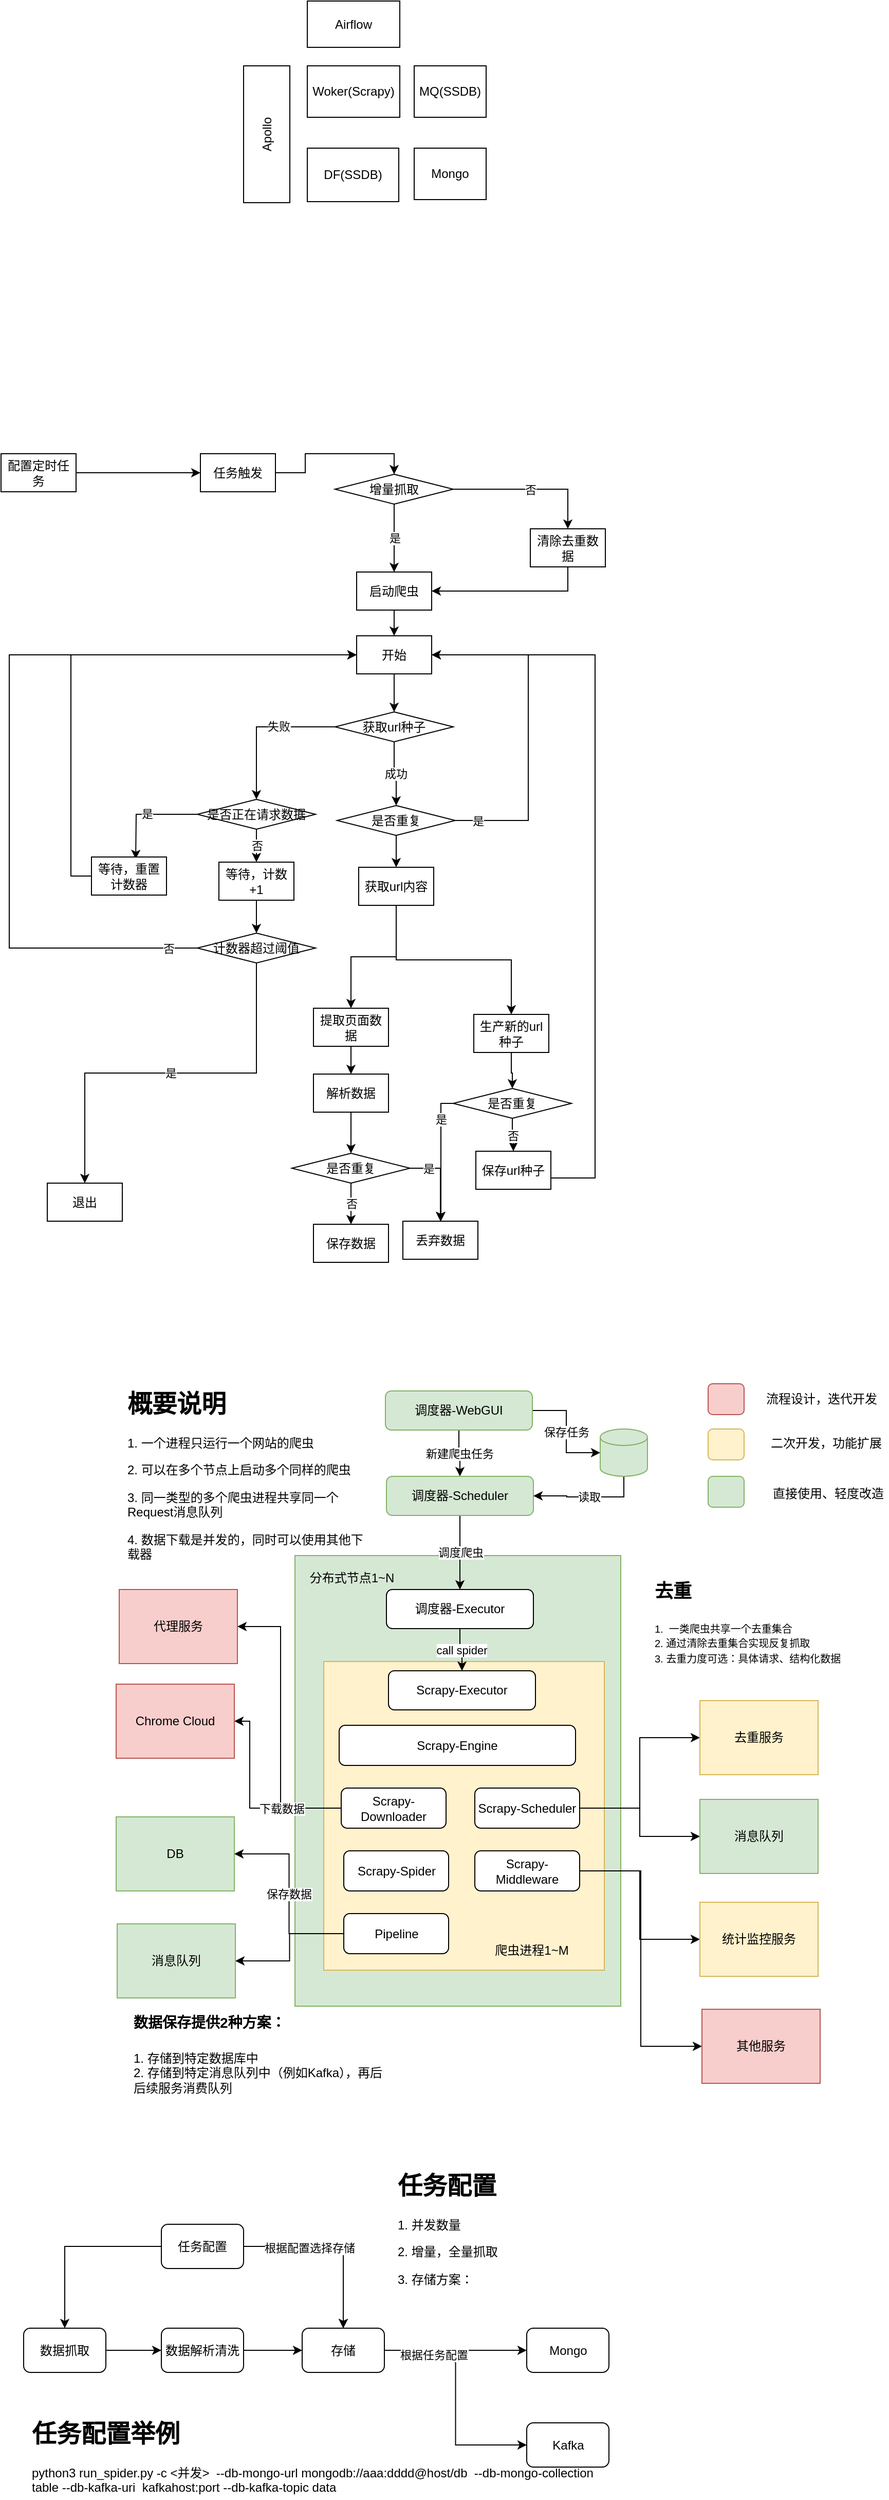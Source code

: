 <mxfile version="13.8.6" type="github">
  <diagram id="HMNT3NJ7cGjLUX8JYcZ2" name="Page-1">
    <mxGraphModel dx="1760" dy="746" grid="0" gridSize="10" guides="1" tooltips="1" connect="1" arrows="1" fold="1" page="0" pageScale="1" pageWidth="827" pageHeight="1169" math="0" shadow="0">
      <root>
        <mxCell id="0" />
        <mxCell id="1" parent="0" />
        <mxCell id="f9UOwdN35FcGCHuNBS2K-84" value="" style="rounded=0;whiteSpace=wrap;html=1;fillColor=#d5e8d4;strokeColor=#82b366;" vertex="1" parent="1">
          <mxGeometry x="228" y="1808" width="317" height="438" as="geometry" />
        </mxCell>
        <mxCell id="f9UOwdN35FcGCHuNBS2K-91" value="" style="rounded=0;whiteSpace=wrap;html=1;fillColor=#fff2cc;strokeColor=#d6b656;" vertex="1" parent="1">
          <mxGeometry x="256" y="1911" width="273" height="300" as="geometry" />
        </mxCell>
        <mxCell id="C2VmExG585s7NIGnA1N3-1" value="Airflow" style="rounded=0;whiteSpace=wrap;html=1;" parent="1" vertex="1">
          <mxGeometry x="240" y="297" width="90" height="45" as="geometry" />
        </mxCell>
        <mxCell id="C2VmExG585s7NIGnA1N3-2" value="Woker(Scrapy)" style="rounded=0;whiteSpace=wrap;html=1;" parent="1" vertex="1">
          <mxGeometry x="240" y="360" width="90" height="50" as="geometry" />
        </mxCell>
        <mxCell id="C2VmExG585s7NIGnA1N3-3" value="Apollo" style="rounded=0;whiteSpace=wrap;html=1;horizontal=0;textDirection=rtl;labelPosition=center;verticalLabelPosition=middle;align=center;verticalAlign=middle;labelBackgroundColor=none;" parent="1" vertex="1">
          <mxGeometry x="178" y="360" width="45" height="133" as="geometry" />
        </mxCell>
        <mxCell id="C2VmExG585s7NIGnA1N3-4" value="DF(SSDB)" style="rounded=0;whiteSpace=wrap;html=1;" parent="1" vertex="1">
          <mxGeometry x="240" y="440" width="89" height="52" as="geometry" />
        </mxCell>
        <mxCell id="C2VmExG585s7NIGnA1N3-5" value="Mongo" style="rounded=0;whiteSpace=wrap;html=1;" parent="1" vertex="1">
          <mxGeometry x="344" y="440" width="70" height="50" as="geometry" />
        </mxCell>
        <mxCell id="C2VmExG585s7NIGnA1N3-6" value="MQ(SSDB)" style="rounded=0;whiteSpace=wrap;html=1;" parent="1" vertex="1">
          <mxGeometry x="344" y="360" width="70" height="50" as="geometry" />
        </mxCell>
        <mxCell id="f9UOwdN35FcGCHuNBS2K-69" style="edgeStyle=orthogonalEdgeStyle;rounded=0;orthogonalLoop=1;jettySize=auto;html=1;exitX=1;exitY=0.5;exitDx=0;exitDy=0;" edge="1" parent="1" source="f9UOwdN35FcGCHuNBS2K-1" target="f9UOwdN35FcGCHuNBS2K-2">
          <mxGeometry relative="1" as="geometry" />
        </mxCell>
        <mxCell id="f9UOwdN35FcGCHuNBS2K-1" value="配置定时任务" style="rounded=0;whiteSpace=wrap;html=1;" vertex="1" parent="1">
          <mxGeometry x="-58" y="737" width="73" height="37" as="geometry" />
        </mxCell>
        <mxCell id="f9UOwdN35FcGCHuNBS2K-71" style="edgeStyle=orthogonalEdgeStyle;rounded=0;orthogonalLoop=1;jettySize=auto;html=1;exitX=1;exitY=0.5;exitDx=0;exitDy=0;entryX=0.5;entryY=0;entryDx=0;entryDy=0;" edge="1" parent="1" source="f9UOwdN35FcGCHuNBS2K-2" target="f9UOwdN35FcGCHuNBS2K-5">
          <mxGeometry relative="1" as="geometry" />
        </mxCell>
        <mxCell id="f9UOwdN35FcGCHuNBS2K-2" value="任务触发" style="rounded=0;whiteSpace=wrap;html=1;" vertex="1" parent="1">
          <mxGeometry x="136" y="737" width="73" height="37" as="geometry" />
        </mxCell>
        <mxCell id="f9UOwdN35FcGCHuNBS2K-6" value="是" style="edgeStyle=orthogonalEdgeStyle;rounded=0;orthogonalLoop=1;jettySize=auto;html=1;exitX=0.5;exitY=1;exitDx=0;exitDy=0;entryX=0.5;entryY=0;entryDx=0;entryDy=0;" edge="1" parent="1" source="f9UOwdN35FcGCHuNBS2K-5" target="f9UOwdN35FcGCHuNBS2K-7">
          <mxGeometry relative="1" as="geometry">
            <mxPoint x="170" y="830" as="targetPoint" />
          </mxGeometry>
        </mxCell>
        <mxCell id="f9UOwdN35FcGCHuNBS2K-9" value="否" style="edgeStyle=orthogonalEdgeStyle;rounded=0;orthogonalLoop=1;jettySize=auto;html=1;exitX=1;exitY=0.5;exitDx=0;exitDy=0;entryX=0.5;entryY=0;entryDx=0;entryDy=0;" edge="1" parent="1" source="f9UOwdN35FcGCHuNBS2K-5" target="f9UOwdN35FcGCHuNBS2K-8">
          <mxGeometry relative="1" as="geometry" />
        </mxCell>
        <mxCell id="f9UOwdN35FcGCHuNBS2K-5" value="增量抓取" style="rhombus;whiteSpace=wrap;html=1;" vertex="1" parent="1">
          <mxGeometry x="267" y="757" width="115" height="29" as="geometry" />
        </mxCell>
        <mxCell id="f9UOwdN35FcGCHuNBS2K-43" style="edgeStyle=orthogonalEdgeStyle;rounded=0;orthogonalLoop=1;jettySize=auto;html=1;exitX=0.5;exitY=1;exitDx=0;exitDy=0;" edge="1" parent="1" source="f9UOwdN35FcGCHuNBS2K-7" target="f9UOwdN35FcGCHuNBS2K-41">
          <mxGeometry relative="1" as="geometry" />
        </mxCell>
        <mxCell id="f9UOwdN35FcGCHuNBS2K-7" value="启动爬虫" style="rounded=0;whiteSpace=wrap;html=1;" vertex="1" parent="1">
          <mxGeometry x="288" y="852" width="73" height="37" as="geometry" />
        </mxCell>
        <mxCell id="f9UOwdN35FcGCHuNBS2K-13" style="edgeStyle=orthogonalEdgeStyle;rounded=0;orthogonalLoop=1;jettySize=auto;html=1;exitX=0.5;exitY=1;exitDx=0;exitDy=0;entryX=1;entryY=0.5;entryDx=0;entryDy=0;" edge="1" parent="1" source="f9UOwdN35FcGCHuNBS2K-8" target="f9UOwdN35FcGCHuNBS2K-7">
          <mxGeometry relative="1" as="geometry" />
        </mxCell>
        <mxCell id="f9UOwdN35FcGCHuNBS2K-8" value="清除去重数据" style="rounded=0;whiteSpace=wrap;html=1;" vertex="1" parent="1">
          <mxGeometry x="457" y="810" width="73" height="37" as="geometry" />
        </mxCell>
        <mxCell id="f9UOwdN35FcGCHuNBS2K-17" value="成功" style="edgeStyle=orthogonalEdgeStyle;rounded=0;orthogonalLoop=1;jettySize=auto;html=1;exitX=0.5;exitY=1;exitDx=0;exitDy=0;" edge="1" parent="1" source="f9UOwdN35FcGCHuNBS2K-15" target="f9UOwdN35FcGCHuNBS2K-27">
          <mxGeometry relative="1" as="geometry">
            <mxPoint x="325" y="1069" as="targetPoint" />
          </mxGeometry>
        </mxCell>
        <mxCell id="f9UOwdN35FcGCHuNBS2K-19" style="edgeStyle=orthogonalEdgeStyle;rounded=0;orthogonalLoop=1;jettySize=auto;html=1;exitX=0;exitY=0.5;exitDx=0;exitDy=0;entryX=0.5;entryY=0;entryDx=0;entryDy=0;" edge="1" parent="1" source="f9UOwdN35FcGCHuNBS2K-15" target="f9UOwdN35FcGCHuNBS2K-31">
          <mxGeometry relative="1" as="geometry">
            <mxPoint x="189" y="1054" as="targetPoint" />
          </mxGeometry>
        </mxCell>
        <mxCell id="f9UOwdN35FcGCHuNBS2K-20" value="失败" style="edgeLabel;html=1;align=center;verticalAlign=middle;resizable=0;points=[];" vertex="1" connectable="0" parent="f9UOwdN35FcGCHuNBS2K-19">
          <mxGeometry x="-0.254" y="-1" relative="1" as="geometry">
            <mxPoint as="offset" />
          </mxGeometry>
        </mxCell>
        <mxCell id="f9UOwdN35FcGCHuNBS2K-15" value="获取url种子" style="rhombus;whiteSpace=wrap;html=1;" vertex="1" parent="1">
          <mxGeometry x="267" y="988" width="115" height="29" as="geometry" />
        </mxCell>
        <mxCell id="f9UOwdN35FcGCHuNBS2K-25" style="edgeStyle=orthogonalEdgeStyle;rounded=0;orthogonalLoop=1;jettySize=auto;html=1;exitX=0.5;exitY=1;exitDx=0;exitDy=0;" edge="1" parent="1" source="f9UOwdN35FcGCHuNBS2K-21" target="f9UOwdN35FcGCHuNBS2K-22">
          <mxGeometry relative="1" as="geometry" />
        </mxCell>
        <mxCell id="f9UOwdN35FcGCHuNBS2K-54" style="edgeStyle=orthogonalEdgeStyle;rounded=0;orthogonalLoop=1;jettySize=auto;html=1;exitX=0.5;exitY=1;exitDx=0;exitDy=0;" edge="1" parent="1" source="f9UOwdN35FcGCHuNBS2K-21" target="f9UOwdN35FcGCHuNBS2K-24">
          <mxGeometry relative="1" as="geometry" />
        </mxCell>
        <mxCell id="f9UOwdN35FcGCHuNBS2K-21" value="获取url内容" style="rounded=0;whiteSpace=wrap;html=1;" vertex="1" parent="1">
          <mxGeometry x="290" y="1139" width="73" height="37" as="geometry" />
        </mxCell>
        <mxCell id="f9UOwdN35FcGCHuNBS2K-63" style="edgeStyle=orthogonalEdgeStyle;rounded=0;orthogonalLoop=1;jettySize=auto;html=1;exitX=0.5;exitY=1;exitDx=0;exitDy=0;" edge="1" parent="1" source="f9UOwdN35FcGCHuNBS2K-22" target="f9UOwdN35FcGCHuNBS2K-60">
          <mxGeometry relative="1" as="geometry" />
        </mxCell>
        <mxCell id="f9UOwdN35FcGCHuNBS2K-22" value="提取页面数据" style="rounded=0;whiteSpace=wrap;html=1;" vertex="1" parent="1">
          <mxGeometry x="246" y="1276" width="73" height="37" as="geometry" />
        </mxCell>
        <mxCell id="f9UOwdN35FcGCHuNBS2K-75" style="edgeStyle=orthogonalEdgeStyle;rounded=0;orthogonalLoop=1;jettySize=auto;html=1;exitX=0.5;exitY=1;exitDx=0;exitDy=0;" edge="1" parent="1" source="f9UOwdN35FcGCHuNBS2K-24" target="f9UOwdN35FcGCHuNBS2K-56">
          <mxGeometry relative="1" as="geometry" />
        </mxCell>
        <mxCell id="f9UOwdN35FcGCHuNBS2K-24" value="生产新的url种子" style="rounded=0;whiteSpace=wrap;html=1;" vertex="1" parent="1">
          <mxGeometry x="402" y="1282" width="73" height="37" as="geometry" />
        </mxCell>
        <mxCell id="f9UOwdN35FcGCHuNBS2K-59" style="edgeStyle=orthogonalEdgeStyle;rounded=0;orthogonalLoop=1;jettySize=auto;html=1;exitX=1;exitY=0.5;exitDx=0;exitDy=0;entryX=1;entryY=0.5;entryDx=0;entryDy=0;" edge="1" parent="1" source="f9UOwdN35FcGCHuNBS2K-26" target="f9UOwdN35FcGCHuNBS2K-41">
          <mxGeometry relative="1" as="geometry">
            <Array as="points">
              <mxPoint x="477" y="1441" />
              <mxPoint x="520" y="1441" />
              <mxPoint x="520" y="933" />
            </Array>
          </mxGeometry>
        </mxCell>
        <mxCell id="f9UOwdN35FcGCHuNBS2K-26" value="保存url种子" style="rounded=0;whiteSpace=wrap;html=1;" vertex="1" parent="1">
          <mxGeometry x="404" y="1415" width="73" height="37" as="geometry" />
        </mxCell>
        <mxCell id="f9UOwdN35FcGCHuNBS2K-29" value="是" style="edgeStyle=orthogonalEdgeStyle;rounded=0;orthogonalLoop=1;jettySize=auto;html=1;exitX=1;exitY=0.5;exitDx=0;exitDy=0;entryX=1;entryY=0.5;entryDx=0;entryDy=0;" edge="1" parent="1" source="f9UOwdN35FcGCHuNBS2K-27" target="f9UOwdN35FcGCHuNBS2K-41">
          <mxGeometry x="-0.865" relative="1" as="geometry">
            <Array as="points">
              <mxPoint x="455" y="1094" />
              <mxPoint x="455" y="933" />
            </Array>
            <mxPoint as="offset" />
          </mxGeometry>
        </mxCell>
        <mxCell id="f9UOwdN35FcGCHuNBS2K-53" style="edgeStyle=orthogonalEdgeStyle;rounded=0;orthogonalLoop=1;jettySize=auto;html=1;exitX=0.5;exitY=1;exitDx=0;exitDy=0;" edge="1" parent="1" source="f9UOwdN35FcGCHuNBS2K-27" target="f9UOwdN35FcGCHuNBS2K-21">
          <mxGeometry relative="1" as="geometry" />
        </mxCell>
        <mxCell id="f9UOwdN35FcGCHuNBS2K-27" value="是否重复" style="rhombus;whiteSpace=wrap;html=1;" vertex="1" parent="1">
          <mxGeometry x="269" y="1079" width="115" height="29" as="geometry" />
        </mxCell>
        <mxCell id="f9UOwdN35FcGCHuNBS2K-33" style="edgeStyle=orthogonalEdgeStyle;rounded=0;orthogonalLoop=1;jettySize=auto;html=1;entryX=0.521;entryY=0.054;entryDx=0;entryDy=0;entryPerimeter=0;" edge="1" parent="1" source="f9UOwdN35FcGCHuNBS2K-31">
          <mxGeometry relative="1" as="geometry">
            <mxPoint x="73.033" y="1130.998" as="targetPoint" />
          </mxGeometry>
        </mxCell>
        <mxCell id="f9UOwdN35FcGCHuNBS2K-35" value="是" style="edgeLabel;html=1;align=center;verticalAlign=middle;resizable=0;points=[];" vertex="1" connectable="0" parent="f9UOwdN35FcGCHuNBS2K-33">
          <mxGeometry x="-0.053" y="-1" relative="1" as="geometry">
            <mxPoint as="offset" />
          </mxGeometry>
        </mxCell>
        <mxCell id="f9UOwdN35FcGCHuNBS2K-37" value="否" style="edgeStyle=orthogonalEdgeStyle;rounded=0;orthogonalLoop=1;jettySize=auto;html=1;exitX=0.5;exitY=1;exitDx=0;exitDy=0;" edge="1" parent="1" source="f9UOwdN35FcGCHuNBS2K-31" target="f9UOwdN35FcGCHuNBS2K-36">
          <mxGeometry relative="1" as="geometry" />
        </mxCell>
        <mxCell id="f9UOwdN35FcGCHuNBS2K-31" value="是否正在请求数据" style="rhombus;whiteSpace=wrap;html=1;" vertex="1" parent="1">
          <mxGeometry x="133" y="1073" width="115" height="29" as="geometry" />
        </mxCell>
        <mxCell id="f9UOwdN35FcGCHuNBS2K-44" style="edgeStyle=orthogonalEdgeStyle;rounded=0;orthogonalLoop=1;jettySize=auto;html=1;exitX=0;exitY=0.5;exitDx=0;exitDy=0;entryX=0;entryY=0.5;entryDx=0;entryDy=0;" edge="1" parent="1" source="f9UOwdN35FcGCHuNBS2K-34" target="f9UOwdN35FcGCHuNBS2K-41">
          <mxGeometry relative="1" as="geometry" />
        </mxCell>
        <mxCell id="f9UOwdN35FcGCHuNBS2K-34" value="等待，重置计数器" style="rounded=0;whiteSpace=wrap;html=1;" vertex="1" parent="1">
          <mxGeometry x="30" y="1129" width="73" height="37" as="geometry" />
        </mxCell>
        <mxCell id="f9UOwdN35FcGCHuNBS2K-40" style="edgeStyle=orthogonalEdgeStyle;rounded=0;orthogonalLoop=1;jettySize=auto;html=1;exitX=0.5;exitY=1;exitDx=0;exitDy=0;" edge="1" parent="1" source="f9UOwdN35FcGCHuNBS2K-36" target="f9UOwdN35FcGCHuNBS2K-39">
          <mxGeometry relative="1" as="geometry" />
        </mxCell>
        <mxCell id="f9UOwdN35FcGCHuNBS2K-36" value="等待，计数+1" style="rounded=0;whiteSpace=wrap;html=1;" vertex="1" parent="1">
          <mxGeometry x="154" y="1134" width="73" height="37" as="geometry" />
        </mxCell>
        <mxCell id="f9UOwdN35FcGCHuNBS2K-45" value="是" style="edgeStyle=orthogonalEdgeStyle;rounded=0;orthogonalLoop=1;jettySize=auto;html=1;exitX=0.5;exitY=1;exitDx=0;exitDy=0;entryX=0.5;entryY=0;entryDx=0;entryDy=0;" edge="1" parent="1" source="f9UOwdN35FcGCHuNBS2K-39" target="f9UOwdN35FcGCHuNBS2K-46">
          <mxGeometry relative="1" as="geometry">
            <mxPoint x="191" y="1279" as="targetPoint" />
          </mxGeometry>
        </mxCell>
        <mxCell id="f9UOwdN35FcGCHuNBS2K-47" value="否" style="edgeStyle=orthogonalEdgeStyle;rounded=0;orthogonalLoop=1;jettySize=auto;html=1;exitX=0;exitY=0.5;exitDx=0;exitDy=0;entryX=0;entryY=0.5;entryDx=0;entryDy=0;" edge="1" parent="1" source="f9UOwdN35FcGCHuNBS2K-39" target="f9UOwdN35FcGCHuNBS2K-41">
          <mxGeometry x="-0.93" relative="1" as="geometry">
            <Array as="points">
              <mxPoint x="-50" y="1218" />
              <mxPoint x="-50" y="933" />
            </Array>
            <mxPoint as="offset" />
          </mxGeometry>
        </mxCell>
        <mxCell id="f9UOwdN35FcGCHuNBS2K-39" value="计数器超过阈值" style="rhombus;whiteSpace=wrap;html=1;" vertex="1" parent="1">
          <mxGeometry x="133" y="1203" width="115" height="29" as="geometry" />
        </mxCell>
        <mxCell id="f9UOwdN35FcGCHuNBS2K-42" style="edgeStyle=orthogonalEdgeStyle;rounded=0;orthogonalLoop=1;jettySize=auto;html=1;exitX=0.5;exitY=1;exitDx=0;exitDy=0;" edge="1" parent="1" source="f9UOwdN35FcGCHuNBS2K-41" target="f9UOwdN35FcGCHuNBS2K-15">
          <mxGeometry relative="1" as="geometry" />
        </mxCell>
        <mxCell id="f9UOwdN35FcGCHuNBS2K-41" value="开始" style="rounded=0;whiteSpace=wrap;html=1;" vertex="1" parent="1">
          <mxGeometry x="288" y="914" width="73" height="37" as="geometry" />
        </mxCell>
        <mxCell id="f9UOwdN35FcGCHuNBS2K-46" value="退出" style="rounded=0;whiteSpace=wrap;html=1;" vertex="1" parent="1">
          <mxGeometry x="-13" y="1446" width="73" height="37" as="geometry" />
        </mxCell>
        <mxCell id="f9UOwdN35FcGCHuNBS2K-76" value="否" style="edgeStyle=orthogonalEdgeStyle;rounded=0;orthogonalLoop=1;jettySize=auto;html=1;exitX=0.5;exitY=1;exitDx=0;exitDy=0;" edge="1" parent="1" source="f9UOwdN35FcGCHuNBS2K-56" target="f9UOwdN35FcGCHuNBS2K-26">
          <mxGeometry relative="1" as="geometry" />
        </mxCell>
        <mxCell id="f9UOwdN35FcGCHuNBS2K-77" value="是" style="edgeStyle=orthogonalEdgeStyle;rounded=0;orthogonalLoop=1;jettySize=auto;html=1;exitX=0;exitY=0.5;exitDx=0;exitDy=0;" edge="1" parent="1" source="f9UOwdN35FcGCHuNBS2K-56" target="f9UOwdN35FcGCHuNBS2K-67">
          <mxGeometry x="-0.565" relative="1" as="geometry">
            <Array as="points">
              <mxPoint x="370" y="1369" />
            </Array>
            <mxPoint as="offset" />
          </mxGeometry>
        </mxCell>
        <mxCell id="f9UOwdN35FcGCHuNBS2K-56" value="是否重复" style="rhombus;whiteSpace=wrap;html=1;" vertex="1" parent="1">
          <mxGeometry x="382" y="1354" width="115" height="29" as="geometry" />
        </mxCell>
        <mxCell id="f9UOwdN35FcGCHuNBS2K-62" style="edgeStyle=orthogonalEdgeStyle;rounded=0;orthogonalLoop=1;jettySize=auto;html=1;exitX=0.5;exitY=1;exitDx=0;exitDy=0;" edge="1" parent="1" source="f9UOwdN35FcGCHuNBS2K-60" target="f9UOwdN35FcGCHuNBS2K-61">
          <mxGeometry relative="1" as="geometry" />
        </mxCell>
        <mxCell id="f9UOwdN35FcGCHuNBS2K-60" value="解析数据" style="rounded=0;whiteSpace=wrap;html=1;" vertex="1" parent="1">
          <mxGeometry x="246" y="1340" width="73" height="37" as="geometry" />
        </mxCell>
        <mxCell id="f9UOwdN35FcGCHuNBS2K-66" value="否" style="edgeStyle=orthogonalEdgeStyle;rounded=0;orthogonalLoop=1;jettySize=auto;html=1;exitX=0.5;exitY=1;exitDx=0;exitDy=0;" edge="1" parent="1" source="f9UOwdN35FcGCHuNBS2K-61" target="f9UOwdN35FcGCHuNBS2K-65">
          <mxGeometry relative="1" as="geometry" />
        </mxCell>
        <mxCell id="f9UOwdN35FcGCHuNBS2K-68" value="是" style="edgeStyle=orthogonalEdgeStyle;rounded=0;orthogonalLoop=1;jettySize=auto;html=1;exitX=1;exitY=0.5;exitDx=0;exitDy=0;" edge="1" parent="1" source="f9UOwdN35FcGCHuNBS2K-61" target="f9UOwdN35FcGCHuNBS2K-67">
          <mxGeometry x="-0.556" relative="1" as="geometry">
            <mxPoint as="offset" />
          </mxGeometry>
        </mxCell>
        <mxCell id="f9UOwdN35FcGCHuNBS2K-61" value="是否重复" style="rhombus;whiteSpace=wrap;html=1;" vertex="1" parent="1">
          <mxGeometry x="225" y="1417" width="115" height="29" as="geometry" />
        </mxCell>
        <mxCell id="f9UOwdN35FcGCHuNBS2K-65" value="保存数据" style="rounded=0;whiteSpace=wrap;html=1;" vertex="1" parent="1">
          <mxGeometry x="246" y="1486" width="73" height="37" as="geometry" />
        </mxCell>
        <mxCell id="f9UOwdN35FcGCHuNBS2K-67" value="丢弃数据" style="rounded=0;whiteSpace=wrap;html=1;" vertex="1" parent="1">
          <mxGeometry x="333" y="1483" width="73" height="37" as="geometry" />
        </mxCell>
        <mxCell id="f9UOwdN35FcGCHuNBS2K-81" value="保存任务" style="edgeStyle=orthogonalEdgeStyle;rounded=0;orthogonalLoop=1;jettySize=auto;html=1;exitX=1;exitY=0.5;exitDx=0;exitDy=0;" edge="1" parent="1" source="f9UOwdN35FcGCHuNBS2K-78" target="f9UOwdN35FcGCHuNBS2K-80">
          <mxGeometry relative="1" as="geometry" />
        </mxCell>
        <mxCell id="f9UOwdN35FcGCHuNBS2K-82" value="新建爬虫任务" style="edgeStyle=orthogonalEdgeStyle;rounded=0;orthogonalLoop=1;jettySize=auto;html=1;exitX=0.5;exitY=1;exitDx=0;exitDy=0;" edge="1" parent="1" source="f9UOwdN35FcGCHuNBS2K-78" target="f9UOwdN35FcGCHuNBS2K-79">
          <mxGeometry relative="1" as="geometry" />
        </mxCell>
        <mxCell id="f9UOwdN35FcGCHuNBS2K-78" value="调度器-WebGUI" style="rounded=1;whiteSpace=wrap;html=1;fillColor=#d5e8d4;strokeColor=#82b366;" vertex="1" parent="1">
          <mxGeometry x="316" y="1648" width="143" height="38" as="geometry" />
        </mxCell>
        <mxCell id="f9UOwdN35FcGCHuNBS2K-97" value="调度爬虫" style="edgeStyle=orthogonalEdgeStyle;rounded=0;orthogonalLoop=1;jettySize=auto;html=1;exitX=0.5;exitY=1;exitDx=0;exitDy=0;" edge="1" parent="1" source="f9UOwdN35FcGCHuNBS2K-79" target="f9UOwdN35FcGCHuNBS2K-86">
          <mxGeometry relative="1" as="geometry" />
        </mxCell>
        <mxCell id="f9UOwdN35FcGCHuNBS2K-79" value="调度器-Scheduler" style="rounded=1;whiteSpace=wrap;html=1;fillColor=#d5e8d4;strokeColor=#82b366;" vertex="1" parent="1">
          <mxGeometry x="317" y="1731" width="143" height="38" as="geometry" />
        </mxCell>
        <mxCell id="f9UOwdN35FcGCHuNBS2K-83" value="读取" style="edgeStyle=orthogonalEdgeStyle;rounded=0;orthogonalLoop=1;jettySize=auto;html=1;exitX=0.5;exitY=1;exitDx=0;exitDy=0;exitPerimeter=0;entryX=1;entryY=0.5;entryDx=0;entryDy=0;" edge="1" parent="1" source="f9UOwdN35FcGCHuNBS2K-80" target="f9UOwdN35FcGCHuNBS2K-79">
          <mxGeometry relative="1" as="geometry" />
        </mxCell>
        <mxCell id="f9UOwdN35FcGCHuNBS2K-80" value="" style="shape=cylinder3;whiteSpace=wrap;html=1;boundedLbl=1;backgroundOutline=1;size=8;fillColor=#d5e8d4;strokeColor=#82b366;" vertex="1" parent="1">
          <mxGeometry x="525" y="1685" width="46" height="46" as="geometry" />
        </mxCell>
        <mxCell id="f9UOwdN35FcGCHuNBS2K-85" value="分布式节点1~N" style="text;html=1;strokeColor=none;fillColor=none;align=center;verticalAlign=middle;whiteSpace=wrap;rounded=0;" vertex="1" parent="1">
          <mxGeometry x="235" y="1816" width="97" height="27" as="geometry" />
        </mxCell>
        <mxCell id="f9UOwdN35FcGCHuNBS2K-106" value="call spider" style="edgeStyle=orthogonalEdgeStyle;rounded=0;orthogonalLoop=1;jettySize=auto;html=1;exitX=0.5;exitY=1;exitDx=0;exitDy=0;" edge="1" parent="1" source="f9UOwdN35FcGCHuNBS2K-86" target="f9UOwdN35FcGCHuNBS2K-87">
          <mxGeometry relative="1" as="geometry" />
        </mxCell>
        <mxCell id="f9UOwdN35FcGCHuNBS2K-86" value="调度器-Executor" style="rounded=1;whiteSpace=wrap;html=1;" vertex="1" parent="1">
          <mxGeometry x="317" y="1841" width="143" height="38" as="geometry" />
        </mxCell>
        <mxCell id="f9UOwdN35FcGCHuNBS2K-87" value="Scrapy-Executor" style="rounded=1;whiteSpace=wrap;html=1;" vertex="1" parent="1">
          <mxGeometry x="319" y="1920" width="143" height="38" as="geometry" />
        </mxCell>
        <mxCell id="f9UOwdN35FcGCHuNBS2K-105" style="edgeStyle=orthogonalEdgeStyle;rounded=0;orthogonalLoop=1;jettySize=auto;html=1;exitX=1;exitY=0.5;exitDx=0;exitDy=0;entryX=0;entryY=0.5;entryDx=0;entryDy=0;" edge="1" parent="1" source="f9UOwdN35FcGCHuNBS2K-88" target="f9UOwdN35FcGCHuNBS2K-104">
          <mxGeometry relative="1" as="geometry" />
        </mxCell>
        <mxCell id="f9UOwdN35FcGCHuNBS2K-108" style="edgeStyle=orthogonalEdgeStyle;rounded=0;orthogonalLoop=1;jettySize=auto;html=1;exitX=1;exitY=0.5;exitDx=0;exitDy=0;" edge="1" parent="1" source="f9UOwdN35FcGCHuNBS2K-88" target="f9UOwdN35FcGCHuNBS2K-107">
          <mxGeometry relative="1" as="geometry" />
        </mxCell>
        <mxCell id="f9UOwdN35FcGCHuNBS2K-88" value="Scrapy-Scheduler" style="rounded=1;whiteSpace=wrap;html=1;" vertex="1" parent="1">
          <mxGeometry x="403" y="2034" width="102" height="39" as="geometry" />
        </mxCell>
        <mxCell id="f9UOwdN35FcGCHuNBS2K-128" style="edgeStyle=orthogonalEdgeStyle;rounded=0;orthogonalLoop=1;jettySize=auto;html=1;exitX=0;exitY=0.5;exitDx=0;exitDy=0;entryX=1;entryY=0.5;entryDx=0;entryDy=0;" edge="1" parent="1" source="f9UOwdN35FcGCHuNBS2K-90" target="f9UOwdN35FcGCHuNBS2K-99">
          <mxGeometry relative="1" as="geometry">
            <Array as="points">
              <mxPoint x="214" y="2054" />
              <mxPoint x="214" y="1877" />
            </Array>
          </mxGeometry>
        </mxCell>
        <mxCell id="f9UOwdN35FcGCHuNBS2K-129" value="下载数据" style="edgeStyle=orthogonalEdgeStyle;rounded=0;orthogonalLoop=1;jettySize=auto;html=1;exitX=0;exitY=0.5;exitDx=0;exitDy=0;entryX=1;entryY=0.5;entryDx=0;entryDy=0;" edge="1" parent="1" source="f9UOwdN35FcGCHuNBS2K-90" target="f9UOwdN35FcGCHuNBS2K-102">
          <mxGeometry x="-0.385" relative="1" as="geometry">
            <Array as="points">
              <mxPoint x="184" y="2054" />
              <mxPoint x="184" y="1969" />
            </Array>
            <mxPoint as="offset" />
          </mxGeometry>
        </mxCell>
        <mxCell id="f9UOwdN35FcGCHuNBS2K-90" value="Scrapy-Downloader" style="rounded=1;whiteSpace=wrap;html=1;" vertex="1" parent="1">
          <mxGeometry x="273" y="2034" width="102" height="39" as="geometry" />
        </mxCell>
        <mxCell id="f9UOwdN35FcGCHuNBS2K-93" value="Scrapy-Engine" style="rounded=1;whiteSpace=wrap;html=1;" vertex="1" parent="1">
          <mxGeometry x="271" y="1973" width="230" height="39" as="geometry" />
        </mxCell>
        <mxCell id="f9UOwdN35FcGCHuNBS2K-96" value="Scrapy-Spider" style="rounded=1;whiteSpace=wrap;html=1;" vertex="1" parent="1">
          <mxGeometry x="275.5" y="2095" width="102" height="39" as="geometry" />
        </mxCell>
        <mxCell id="f9UOwdN35FcGCHuNBS2K-110" style="edgeStyle=orthogonalEdgeStyle;rounded=0;orthogonalLoop=1;jettySize=auto;html=1;exitX=1;exitY=0.5;exitDx=0;exitDy=0;entryX=0;entryY=0.5;entryDx=0;entryDy=0;" edge="1" parent="1" source="f9UOwdN35FcGCHuNBS2K-98" target="f9UOwdN35FcGCHuNBS2K-109">
          <mxGeometry relative="1" as="geometry" />
        </mxCell>
        <mxCell id="f9UOwdN35FcGCHuNBS2K-112" style="edgeStyle=orthogonalEdgeStyle;rounded=0;orthogonalLoop=1;jettySize=auto;html=1;exitX=1;exitY=0.5;exitDx=0;exitDy=0;entryX=0;entryY=0.5;entryDx=0;entryDy=0;" edge="1" parent="1" source="f9UOwdN35FcGCHuNBS2K-98" target="f9UOwdN35FcGCHuNBS2K-111">
          <mxGeometry relative="1" as="geometry" />
        </mxCell>
        <mxCell id="f9UOwdN35FcGCHuNBS2K-98" value="Scrapy-Middleware" style="rounded=1;whiteSpace=wrap;html=1;" vertex="1" parent="1">
          <mxGeometry x="403" y="2095" width="102" height="39" as="geometry" />
        </mxCell>
        <mxCell id="f9UOwdN35FcGCHuNBS2K-99" value="代理服务" style="rounded=0;whiteSpace=wrap;html=1;fillColor=#f8cecc;strokeColor=#b85450;" vertex="1" parent="1">
          <mxGeometry x="57" y="1841" width="115" height="72" as="geometry" />
        </mxCell>
        <mxCell id="f9UOwdN35FcGCHuNBS2K-100" value="爬虫进程1~M" style="text;html=1;strokeColor=none;fillColor=none;align=center;verticalAlign=middle;whiteSpace=wrap;rounded=0;" vertex="1" parent="1">
          <mxGeometry x="410" y="2178" width="97" height="27" as="geometry" />
        </mxCell>
        <mxCell id="f9UOwdN35FcGCHuNBS2K-102" value="Chrome Cloud" style="rounded=0;whiteSpace=wrap;html=1;fillColor=#f8cecc;strokeColor=#b85450;" vertex="1" parent="1">
          <mxGeometry x="54" y="1933" width="115" height="72" as="geometry" />
        </mxCell>
        <mxCell id="f9UOwdN35FcGCHuNBS2K-104" value="去重服务" style="rounded=0;whiteSpace=wrap;html=1;fillColor=#fff2cc;strokeColor=#d6b656;" vertex="1" parent="1">
          <mxGeometry x="622" y="1949" width="115" height="72" as="geometry" />
        </mxCell>
        <mxCell id="f9UOwdN35FcGCHuNBS2K-107" value="消息队列" style="rounded=0;whiteSpace=wrap;html=1;fillColor=#d5e8d4;strokeColor=#82b366;" vertex="1" parent="1">
          <mxGeometry x="622" y="2045" width="115" height="72" as="geometry" />
        </mxCell>
        <mxCell id="f9UOwdN35FcGCHuNBS2K-109" value="统计监控服务" style="rounded=0;whiteSpace=wrap;html=1;fillColor=#fff2cc;strokeColor=#d6b656;" vertex="1" parent="1">
          <mxGeometry x="622" y="2145" width="115" height="72" as="geometry" />
        </mxCell>
        <mxCell id="f9UOwdN35FcGCHuNBS2K-111" value="其他服务" style="rounded=0;whiteSpace=wrap;html=1;fillColor=#f8cecc;strokeColor=#b85450;" vertex="1" parent="1">
          <mxGeometry x="624" y="2249" width="115" height="72" as="geometry" />
        </mxCell>
        <mxCell id="f9UOwdN35FcGCHuNBS2K-115" value="" style="rounded=1;whiteSpace=wrap;html=1;fillColor=#f8cecc;strokeColor=#b85450;" vertex="1" parent="1">
          <mxGeometry x="630" y="1641" width="35" height="30" as="geometry" />
        </mxCell>
        <mxCell id="f9UOwdN35FcGCHuNBS2K-116" value="" style="rounded=1;whiteSpace=wrap;html=1;fillColor=#fff2cc;strokeColor=#d6b656;" vertex="1" parent="1">
          <mxGeometry x="630" y="1685" width="35" height="30" as="geometry" />
        </mxCell>
        <mxCell id="f9UOwdN35FcGCHuNBS2K-117" value="" style="rounded=1;whiteSpace=wrap;html=1;fillColor=#d5e8d4;strokeColor=#82b366;" vertex="1" parent="1">
          <mxGeometry x="630" y="1731" width="35" height="30" as="geometry" />
        </mxCell>
        <mxCell id="f9UOwdN35FcGCHuNBS2K-118" value="流程设计，迭代开发" style="text;html=1;strokeColor=none;fillColor=none;align=center;verticalAlign=middle;whiteSpace=wrap;rounded=0;" vertex="1" parent="1">
          <mxGeometry x="684" y="1646" width="113" height="19" as="geometry" />
        </mxCell>
        <mxCell id="f9UOwdN35FcGCHuNBS2K-119" value="二次开发，功能扩展" style="text;html=1;strokeColor=none;fillColor=none;align=left;verticalAlign=middle;whiteSpace=wrap;rounded=0;" vertex="1" parent="1">
          <mxGeometry x="689" y="1690" width="112" height="17" as="geometry" />
        </mxCell>
        <mxCell id="f9UOwdN35FcGCHuNBS2K-120" value="直接使用、轻度改造" style="text;html=1;strokeColor=none;fillColor=none;align=left;verticalAlign=middle;whiteSpace=wrap;rounded=0;" vertex="1" parent="1">
          <mxGeometry x="691" y="1738" width="114" height="20" as="geometry" />
        </mxCell>
        <mxCell id="f9UOwdN35FcGCHuNBS2K-126" value="保存数据" style="edgeStyle=orthogonalEdgeStyle;rounded=0;orthogonalLoop=1;jettySize=auto;html=1;exitX=0;exitY=0.5;exitDx=0;exitDy=0;entryX=1;entryY=0.5;entryDx=0;entryDy=0;" edge="1" parent="1" source="f9UOwdN35FcGCHuNBS2K-121" target="f9UOwdN35FcGCHuNBS2K-123">
          <mxGeometry relative="1" as="geometry" />
        </mxCell>
        <mxCell id="f9UOwdN35FcGCHuNBS2K-131" style="edgeStyle=orthogonalEdgeStyle;rounded=0;orthogonalLoop=1;jettySize=auto;html=1;exitX=0;exitY=0.5;exitDx=0;exitDy=0;" edge="1" parent="1" source="f9UOwdN35FcGCHuNBS2K-121" target="f9UOwdN35FcGCHuNBS2K-130">
          <mxGeometry relative="1" as="geometry" />
        </mxCell>
        <mxCell id="f9UOwdN35FcGCHuNBS2K-121" value="Pipeline" style="rounded=1;whiteSpace=wrap;html=1;" vertex="1" parent="1">
          <mxGeometry x="275.5" y="2156" width="102" height="39" as="geometry" />
        </mxCell>
        <mxCell id="f9UOwdN35FcGCHuNBS2K-123" value="DB" style="rounded=0;whiteSpace=wrap;html=1;fillColor=#d5e8d4;strokeColor=#82b366;" vertex="1" parent="1">
          <mxGeometry x="54" y="2062" width="115" height="72" as="geometry" />
        </mxCell>
        <mxCell id="f9UOwdN35FcGCHuNBS2K-130" value="消息队列" style="rounded=0;whiteSpace=wrap;html=1;fillColor=#d5e8d4;strokeColor=#82b366;" vertex="1" parent="1">
          <mxGeometry x="55" y="2166" width="115" height="72" as="geometry" />
        </mxCell>
        <mxCell id="f9UOwdN35FcGCHuNBS2K-133" value="&lt;h1&gt;概要说明&lt;/h1&gt;&lt;p&gt;1. 一个进程只运行一个网站的爬虫&lt;/p&gt;&lt;p&gt;2. 可以在多个节点上启动多个同样的爬虫&lt;/p&gt;&lt;p&gt;&lt;/p&gt;3. 同一类型的多个爬虫进程共享同一个Request消息队列&lt;p&gt;4. 数据下载是并发的，同时可以使用其他下载器&lt;/p&gt;" style="text;html=1;strokeColor=none;fillColor=none;spacing=5;spacingTop=-20;whiteSpace=wrap;overflow=hidden;rounded=0;align=left;" vertex="1" parent="1">
          <mxGeometry x="60" y="1641" width="239" height="180" as="geometry" />
        </mxCell>
        <mxCell id="f9UOwdN35FcGCHuNBS2K-134" value="&lt;h1&gt;&lt;font style=&quot;font-size: 14px&quot;&gt;数据保存提供2种方案：&lt;/font&gt;&lt;/h1&gt;&lt;div&gt;&lt;span style=&quot;font-size: 12px ; font-weight: 400&quot;&gt;1. 存储到特定数据库中&lt;/span&gt;&lt;/div&gt;&lt;div&gt;&lt;span style=&quot;font-size: 12px ; font-weight: 400&quot;&gt;2. 存储到特定消息队列中（例如Kafka），再后后续服务消费队列&lt;/span&gt;&lt;/div&gt;" style="text;html=1;strokeColor=none;fillColor=none;spacing=5;spacingTop=-20;whiteSpace=wrap;overflow=hidden;rounded=0;align=left;" vertex="1" parent="1">
          <mxGeometry x="66" y="2239" width="257" height="100" as="geometry" />
        </mxCell>
        <mxCell id="f9UOwdN35FcGCHuNBS2K-135" value="&lt;h1&gt;&lt;span style=&quot;font-size: 18px&quot;&gt;去重&lt;/span&gt;&lt;/h1&gt;&lt;div&gt;&lt;font size=&quot;1&quot;&gt;1.&amp;nbsp; 一类爬虫共享一个去重集合&lt;/font&gt;&lt;/div&gt;&lt;div&gt;&lt;font size=&quot;1&quot;&gt;2. 通过清除去重集合实现反复抓取&lt;/font&gt;&lt;/div&gt;&lt;div&gt;&lt;font size=&quot;1&quot;&gt;3. 去重力度可选：具体请求、结构化数据&lt;/font&gt;&lt;/div&gt;" style="text;html=1;strokeColor=none;fillColor=none;spacing=5;spacingTop=-20;whiteSpace=wrap;overflow=hidden;rounded=0;align=left;" vertex="1" parent="1">
          <mxGeometry x="573" y="1821" width="232" height="100" as="geometry" />
        </mxCell>
        <mxCell id="f9UOwdN35FcGCHuNBS2K-148" style="edgeStyle=orthogonalEdgeStyle;rounded=0;orthogonalLoop=1;jettySize=auto;html=1;exitX=1;exitY=0.5;exitDx=0;exitDy=0;startArrow=none;startFill=0;" edge="1" parent="1" source="f9UOwdN35FcGCHuNBS2K-136" target="f9UOwdN35FcGCHuNBS2K-139">
          <mxGeometry relative="1" as="geometry" />
        </mxCell>
        <mxCell id="f9UOwdN35FcGCHuNBS2K-136" value="数据抓取" style="rounded=1;whiteSpace=wrap;html=1;align=center;" vertex="1" parent="1">
          <mxGeometry x="-36" y="2559" width="80" height="43" as="geometry" />
        </mxCell>
        <mxCell id="f9UOwdN35FcGCHuNBS2K-149" style="edgeStyle=orthogonalEdgeStyle;rounded=0;orthogonalLoop=1;jettySize=auto;html=1;exitX=1;exitY=0.5;exitDx=0;exitDy=0;startArrow=none;startFill=0;" edge="1" parent="1" source="f9UOwdN35FcGCHuNBS2K-139" target="f9UOwdN35FcGCHuNBS2K-141">
          <mxGeometry relative="1" as="geometry" />
        </mxCell>
        <mxCell id="f9UOwdN35FcGCHuNBS2K-139" value="数据解析清洗" style="rounded=1;whiteSpace=wrap;html=1;align=center;" vertex="1" parent="1">
          <mxGeometry x="98" y="2559" width="80" height="43" as="geometry" />
        </mxCell>
        <mxCell id="f9UOwdN35FcGCHuNBS2K-142" style="edgeStyle=orthogonalEdgeStyle;rounded=0;orthogonalLoop=1;jettySize=auto;html=1;" edge="1" parent="1" source="f9UOwdN35FcGCHuNBS2K-140" target="f9UOwdN35FcGCHuNBS2K-141">
          <mxGeometry relative="1" as="geometry" />
        </mxCell>
        <mxCell id="f9UOwdN35FcGCHuNBS2K-143" value="" style="edgeStyle=orthogonalEdgeStyle;rounded=0;orthogonalLoop=1;jettySize=auto;html=1;startArrow=none;startFill=0;" edge="1" parent="1" source="f9UOwdN35FcGCHuNBS2K-140" target="f9UOwdN35FcGCHuNBS2K-141">
          <mxGeometry relative="1" as="geometry" />
        </mxCell>
        <mxCell id="f9UOwdN35FcGCHuNBS2K-156" value="根据配置选择存储" style="edgeLabel;html=1;align=center;verticalAlign=middle;resizable=0;points=[];" vertex="1" connectable="0" parent="f9UOwdN35FcGCHuNBS2K-143">
          <mxGeometry x="-0.275" relative="1" as="geometry">
            <mxPoint y="1" as="offset" />
          </mxGeometry>
        </mxCell>
        <mxCell id="f9UOwdN35FcGCHuNBS2K-153" value="" style="edgeStyle=orthogonalEdgeStyle;rounded=0;orthogonalLoop=1;jettySize=auto;html=1;startArrow=none;startFill=0;" edge="1" parent="1" source="f9UOwdN35FcGCHuNBS2K-140" target="f9UOwdN35FcGCHuNBS2K-136">
          <mxGeometry relative="1" as="geometry" />
        </mxCell>
        <mxCell id="f9UOwdN35FcGCHuNBS2K-140" value="任务配置" style="rounded=1;whiteSpace=wrap;html=1;align=center;" vertex="1" parent="1">
          <mxGeometry x="98" y="2458" width="80" height="43" as="geometry" />
        </mxCell>
        <mxCell id="f9UOwdN35FcGCHuNBS2K-145" style="edgeStyle=orthogonalEdgeStyle;rounded=0;orthogonalLoop=1;jettySize=auto;html=1;exitX=1;exitY=0.5;exitDx=0;exitDy=0;startArrow=none;startFill=0;" edge="1" parent="1" source="f9UOwdN35FcGCHuNBS2K-141" target="f9UOwdN35FcGCHuNBS2K-144">
          <mxGeometry relative="1" as="geometry" />
        </mxCell>
        <mxCell id="f9UOwdN35FcGCHuNBS2K-147" style="edgeStyle=orthogonalEdgeStyle;rounded=0;orthogonalLoop=1;jettySize=auto;html=1;exitX=1;exitY=0.5;exitDx=0;exitDy=0;entryX=0;entryY=0.5;entryDx=0;entryDy=0;startArrow=none;startFill=0;" edge="1" parent="1" source="f9UOwdN35FcGCHuNBS2K-141" target="f9UOwdN35FcGCHuNBS2K-146">
          <mxGeometry relative="1" as="geometry" />
        </mxCell>
        <mxCell id="f9UOwdN35FcGCHuNBS2K-150" value="根据任务配置" style="edgeLabel;html=1;align=center;verticalAlign=middle;resizable=0;points=[];" vertex="1" connectable="0" parent="f9UOwdN35FcGCHuNBS2K-147">
          <mxGeometry x="-0.588" y="-3" relative="1" as="geometry">
            <mxPoint y="1" as="offset" />
          </mxGeometry>
        </mxCell>
        <mxCell id="f9UOwdN35FcGCHuNBS2K-141" value="存储" style="rounded=1;whiteSpace=wrap;html=1;align=center;" vertex="1" parent="1">
          <mxGeometry x="235" y="2559" width="80" height="43" as="geometry" />
        </mxCell>
        <mxCell id="f9UOwdN35FcGCHuNBS2K-144" value="Mongo" style="rounded=1;whiteSpace=wrap;html=1;align=center;" vertex="1" parent="1">
          <mxGeometry x="453.5" y="2559" width="80" height="43" as="geometry" />
        </mxCell>
        <mxCell id="f9UOwdN35FcGCHuNBS2K-146" value="Kafka" style="rounded=1;whiteSpace=wrap;html=1;align=center;" vertex="1" parent="1">
          <mxGeometry x="453.5" y="2651" width="80" height="43" as="geometry" />
        </mxCell>
        <mxCell id="f9UOwdN35FcGCHuNBS2K-151" value="&lt;h1&gt;任务配置&lt;/h1&gt;&lt;p&gt;1. 并发数量&lt;/p&gt;&lt;p&gt;2. 增量，全量抓取&lt;/p&gt;&lt;p&gt;3. 存储方案：&lt;/p&gt;" style="text;html=1;strokeColor=none;fillColor=none;spacing=5;spacingTop=-20;whiteSpace=wrap;overflow=hidden;rounded=0;align=left;" vertex="1" parent="1">
          <mxGeometry x="323" y="2401" width="190" height="120" as="geometry" />
        </mxCell>
        <mxCell id="f9UOwdN35FcGCHuNBS2K-155" value="&lt;h1&gt;任务配置举例&lt;/h1&gt;&lt;p&gt;python3 run_spider.py -c &amp;lt;并发&amp;gt;&amp;nbsp; --db-mongo-url mongodb://aaa:dddd@host/db&amp;nbsp; --db-mongo-collection table --db-kafka-uri&amp;nbsp; kafkahost:port --db-kafka-topic data&lt;/p&gt;" style="text;html=1;strokeColor=none;fillColor=none;spacing=5;spacingTop=-20;whiteSpace=wrap;overflow=hidden;rounded=0;align=left;" vertex="1" parent="1">
          <mxGeometry x="-33" y="2642" width="557" height="83" as="geometry" />
        </mxCell>
      </root>
    </mxGraphModel>
  </diagram>
</mxfile>
